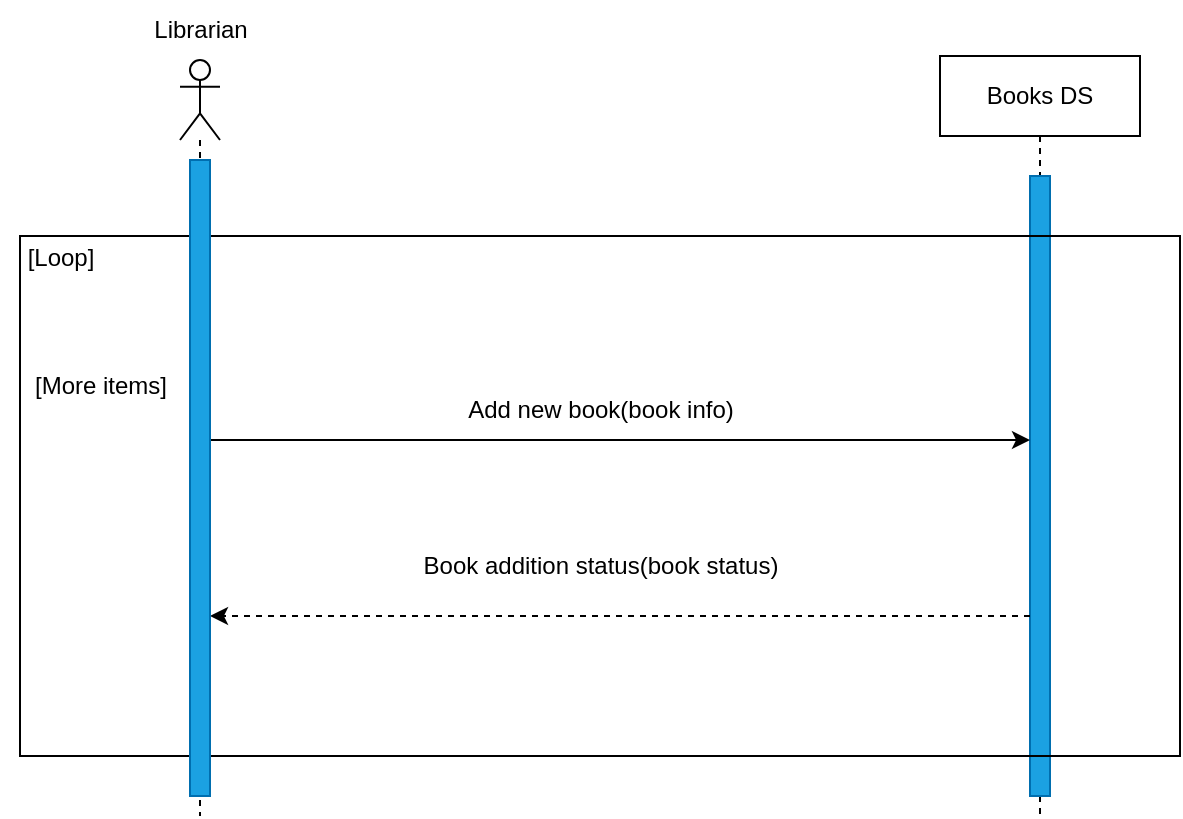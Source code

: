 <mxfile version="24.2.5" type="device">
  <diagram name="Page-1" id="K36B-8KeolQh_DIfhz86">
    <mxGraphModel dx="1036" dy="1441" grid="1" gridSize="10" guides="1" tooltips="1" connect="1" arrows="1" fold="1" page="1" pageScale="1" pageWidth="1169" pageHeight="827" math="0" shadow="0">
      <root>
        <mxCell id="0" />
        <mxCell id="1" parent="0" />
        <mxCell id="JQlLi9H9kjLhAP4fJxrG-5" value="Books DS" style="shape=umlLifeline;perimeter=lifelinePerimeter;whiteSpace=wrap;html=1;container=0;dropTarget=0;collapsible=0;recursiveResize=0;outlineConnect=0;portConstraint=eastwest;newEdgeStyle={&quot;edgeStyle&quot;:&quot;elbowEdgeStyle&quot;,&quot;elbow&quot;:&quot;vertical&quot;,&quot;curved&quot;:0,&quot;rounded&quot;:0};" parent="1" vertex="1">
          <mxGeometry x="780" y="-640" width="100" height="380" as="geometry" />
        </mxCell>
        <mxCell id="JQlLi9H9kjLhAP4fJxrG-6" value="" style="html=1;points=[[0,0,0,0,5],[0,1,0,0,-5],[1,0,0,0,5],[1,1,0,0,-5]];perimeter=orthogonalPerimeter;outlineConnect=0;targetShapes=umlLifeline;portConstraint=eastwest;newEdgeStyle={&quot;curved&quot;:0,&quot;rounded&quot;:0};fillColor=#1ba1e2;container=0;fontColor=#ffffff;strokeColor=#006EAF;" parent="JQlLi9H9kjLhAP4fJxrG-5" vertex="1">
          <mxGeometry x="45" y="60" width="10" height="310" as="geometry" />
        </mxCell>
        <mxCell id="JQlLi9H9kjLhAP4fJxrG-17" value="" style="rounded=0;whiteSpace=wrap;html=1;fillColor=none;movable=1;resizable=1;rotatable=1;deletable=1;editable=1;locked=0;connectable=1;container=0;" parent="1" vertex="1">
          <mxGeometry x="320" y="-550" width="580" height="260" as="geometry" />
        </mxCell>
        <mxCell id="JQlLi9H9kjLhAP4fJxrG-19" value="[More items]" style="text;html=1;align=center;verticalAlign=middle;resizable=0;points=[];autosize=1;strokeColor=none;fillColor=none;container=0;" parent="1" vertex="1">
          <mxGeometry x="315" y="-490" width="90" height="30" as="geometry" />
        </mxCell>
        <mxCell id="JQlLi9H9kjLhAP4fJxrG-18" value="[Loop]" style="text;html=1;align=center;verticalAlign=middle;resizable=0;points=[];autosize=1;strokeColor=none;fillColor=none;container=0;" parent="1" vertex="1">
          <mxGeometry x="310" y="-554" width="60" height="30" as="geometry" />
        </mxCell>
        <mxCell id="JQlLi9H9kjLhAP4fJxrG-2" value="" style="endArrow=classic;html=1;rounded=0;" parent="1" target="JQlLi9H9kjLhAP4fJxrG-6" edge="1">
          <mxGeometry width="50" height="50" relative="1" as="geometry">
            <mxPoint x="415.5" y="-448" as="sourcePoint" />
            <mxPoint x="820" y="-450" as="targetPoint" />
          </mxGeometry>
        </mxCell>
        <mxCell id="JQlLi9H9kjLhAP4fJxrG-3" value="" style="shape=umlLifeline;perimeter=lifelinePerimeter;whiteSpace=wrap;html=1;container=0;dropTarget=0;collapsible=0;recursiveResize=0;outlineConnect=0;portConstraint=eastwest;newEdgeStyle={&quot;curved&quot;:0,&quot;rounded&quot;:0};participant=umlActor;strokeWidth=1;" parent="1" vertex="1">
          <mxGeometry x="400" y="-638" width="20" height="378" as="geometry" />
        </mxCell>
        <mxCell id="JQlLi9H9kjLhAP4fJxrG-7" value="Add new book(book info)" style="text;html=1;align=center;verticalAlign=middle;resizable=0;points=[];autosize=1;strokeColor=none;fillColor=none;container=0;" parent="1" vertex="1">
          <mxGeometry x="530" y="-478" width="160" height="30" as="geometry" />
        </mxCell>
        <mxCell id="JQlLi9H9kjLhAP4fJxrG-8" value="Librarian" style="text;html=1;align=center;verticalAlign=middle;resizable=0;points=[];autosize=1;strokeColor=none;fillColor=none;container=0;" parent="1" vertex="1">
          <mxGeometry x="375" y="-668" width="70" height="30" as="geometry" />
        </mxCell>
        <mxCell id="JQlLi9H9kjLhAP4fJxrG-11" value="Book addition status(book status)" style="text;html=1;align=center;verticalAlign=middle;resizable=0;points=[];autosize=1;strokeColor=none;fillColor=none;container=0;" parent="1" vertex="1">
          <mxGeometry x="510" y="-400" width="200" height="30" as="geometry" />
        </mxCell>
        <mxCell id="JQlLi9H9kjLhAP4fJxrG-12" value="" style="html=1;labelBackgroundColor=#ffffff;startArrow=none;startFill=0;startSize=6;endArrow=classic;endFill=1;endSize=6;jettySize=auto;orthogonalLoop=1;strokeWidth=1;dashed=1;fontSize=14;rounded=0;" parent="1" edge="1">
          <mxGeometry width="60" height="60" relative="1" as="geometry">
            <mxPoint x="825" y="-360" as="sourcePoint" />
            <mxPoint x="415" y="-360.0" as="targetPoint" />
          </mxGeometry>
        </mxCell>
        <mxCell id="JQlLi9H9kjLhAP4fJxrG-4" value="" style="html=1;points=[[0,0,0,0,5],[0,1,0,0,-5],[1,0,0,0,5],[1,1,0,0,-5]];perimeter=orthogonalPerimeter;outlineConnect=0;targetShapes=umlLifeline;portConstraint=eastwest;newEdgeStyle={&quot;curved&quot;:0,&quot;rounded&quot;:0};container=0;fillColor=#1ba1e2;fontColor=#ffffff;strokeColor=#006EAF;" parent="1" vertex="1">
          <mxGeometry x="405" y="-588" width="10" height="318" as="geometry" />
        </mxCell>
      </root>
    </mxGraphModel>
  </diagram>
</mxfile>
